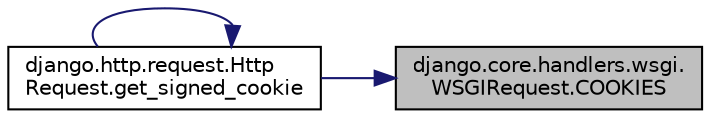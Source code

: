 digraph "django.core.handlers.wsgi.WSGIRequest.COOKIES"
{
 // LATEX_PDF_SIZE
  edge [fontname="Helvetica",fontsize="10",labelfontname="Helvetica",labelfontsize="10"];
  node [fontname="Helvetica",fontsize="10",shape=record];
  rankdir="RL";
  Node1 [label="django.core.handlers.wsgi.\lWSGIRequest.COOKIES",height=0.2,width=0.4,color="black", fillcolor="grey75", style="filled", fontcolor="black",tooltip=" "];
  Node1 -> Node2 [dir="back",color="midnightblue",fontsize="10",style="solid",fontname="Helvetica"];
  Node2 [label="django.http.request.Http\lRequest.get_signed_cookie",height=0.2,width=0.4,color="black", fillcolor="white", style="filled",URL="$d1/ded/classdjango_1_1http_1_1request_1_1_http_request.html#af6a8645649302fb753f3577972de9758",tooltip=" "];
  Node2 -> Node2 [dir="back",color="midnightblue",fontsize="10",style="solid",fontname="Helvetica"];
}
